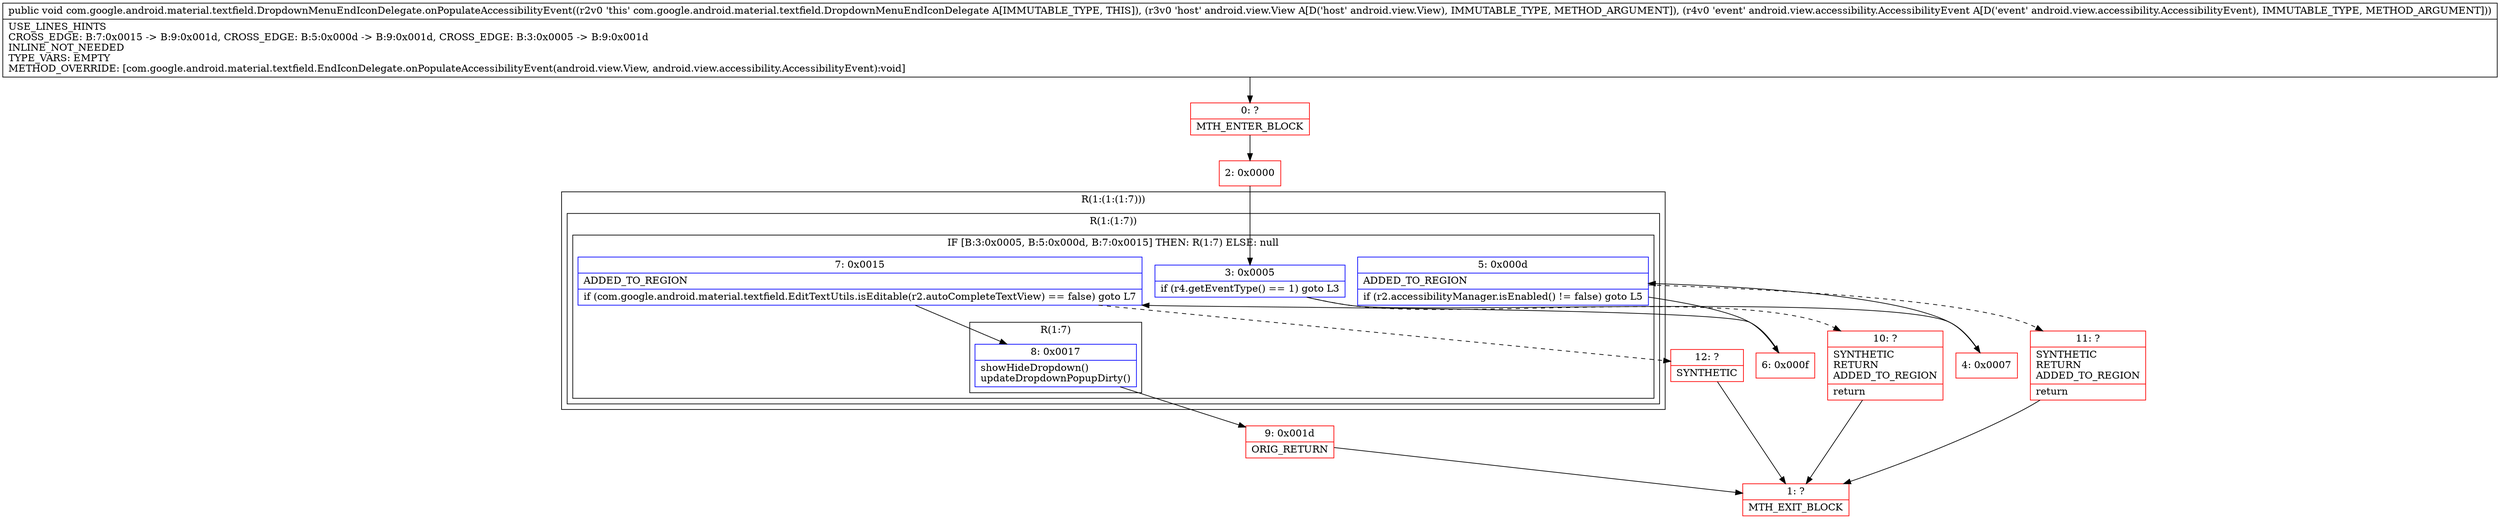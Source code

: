 digraph "CFG forcom.google.android.material.textfield.DropdownMenuEndIconDelegate.onPopulateAccessibilityEvent(Landroid\/view\/View;Landroid\/view\/accessibility\/AccessibilityEvent;)V" {
subgraph cluster_Region_581664974 {
label = "R(1:(1:(1:7)))";
node [shape=record,color=blue];
subgraph cluster_Region_1258882850 {
label = "R(1:(1:7))";
node [shape=record,color=blue];
subgraph cluster_IfRegion_1656852616 {
label = "IF [B:3:0x0005, B:5:0x000d, B:7:0x0015] THEN: R(1:7) ELSE: null";
node [shape=record,color=blue];
Node_3 [shape=record,label="{3\:\ 0x0005|if (r4.getEventType() == 1) goto L3\l}"];
Node_5 [shape=record,label="{5\:\ 0x000d|ADDED_TO_REGION\l|if (r2.accessibilityManager.isEnabled() != false) goto L5\l}"];
Node_7 [shape=record,label="{7\:\ 0x0015|ADDED_TO_REGION\l|if (com.google.android.material.textfield.EditTextUtils.isEditable(r2.autoCompleteTextView) == false) goto L7\l}"];
subgraph cluster_Region_1649432212 {
label = "R(1:7)";
node [shape=record,color=blue];
Node_8 [shape=record,label="{8\:\ 0x0017|showHideDropdown()\lupdateDropdownPopupDirty()\l}"];
}
}
}
}
Node_0 [shape=record,color=red,label="{0\:\ ?|MTH_ENTER_BLOCK\l}"];
Node_2 [shape=record,color=red,label="{2\:\ 0x0000}"];
Node_4 [shape=record,color=red,label="{4\:\ 0x0007}"];
Node_6 [shape=record,color=red,label="{6\:\ 0x000f}"];
Node_9 [shape=record,color=red,label="{9\:\ 0x001d|ORIG_RETURN\l}"];
Node_1 [shape=record,color=red,label="{1\:\ ?|MTH_EXIT_BLOCK\l}"];
Node_12 [shape=record,color=red,label="{12\:\ ?|SYNTHETIC\l}"];
Node_11 [shape=record,color=red,label="{11\:\ ?|SYNTHETIC\lRETURN\lADDED_TO_REGION\l|return\l}"];
Node_10 [shape=record,color=red,label="{10\:\ ?|SYNTHETIC\lRETURN\lADDED_TO_REGION\l|return\l}"];
MethodNode[shape=record,label="{public void com.google.android.material.textfield.DropdownMenuEndIconDelegate.onPopulateAccessibilityEvent((r2v0 'this' com.google.android.material.textfield.DropdownMenuEndIconDelegate A[IMMUTABLE_TYPE, THIS]), (r3v0 'host' android.view.View A[D('host' android.view.View), IMMUTABLE_TYPE, METHOD_ARGUMENT]), (r4v0 'event' android.view.accessibility.AccessibilityEvent A[D('event' android.view.accessibility.AccessibilityEvent), IMMUTABLE_TYPE, METHOD_ARGUMENT]))  | USE_LINES_HINTS\lCROSS_EDGE: B:7:0x0015 \-\> B:9:0x001d, CROSS_EDGE: B:5:0x000d \-\> B:9:0x001d, CROSS_EDGE: B:3:0x0005 \-\> B:9:0x001d\lINLINE_NOT_NEEDED\lTYPE_VARS: EMPTY\lMETHOD_OVERRIDE: [com.google.android.material.textfield.EndIconDelegate.onPopulateAccessibilityEvent(android.view.View, android.view.accessibility.AccessibilityEvent):void]\l}"];
MethodNode -> Node_0;Node_3 -> Node_4;
Node_3 -> Node_10[style=dashed];
Node_5 -> Node_6;
Node_5 -> Node_11[style=dashed];
Node_7 -> Node_8;
Node_7 -> Node_12[style=dashed];
Node_8 -> Node_9;
Node_0 -> Node_2;
Node_2 -> Node_3;
Node_4 -> Node_5;
Node_6 -> Node_7;
Node_9 -> Node_1;
Node_12 -> Node_1;
Node_11 -> Node_1;
Node_10 -> Node_1;
}

